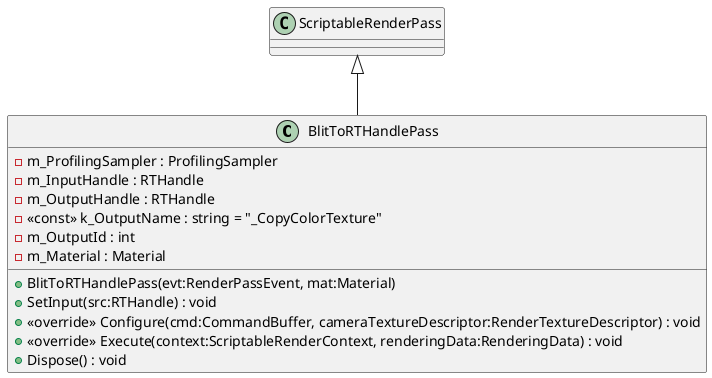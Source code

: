 @startuml
class BlitToRTHandlePass {
    - m_ProfilingSampler : ProfilingSampler
    - m_InputHandle : RTHandle
    - m_OutputHandle : RTHandle
    - <<const>> k_OutputName : string = "_CopyColorTexture"
    - m_OutputId : int
    - m_Material : Material
    + BlitToRTHandlePass(evt:RenderPassEvent, mat:Material)
    + SetInput(src:RTHandle) : void
    + <<override>> Configure(cmd:CommandBuffer, cameraTextureDescriptor:RenderTextureDescriptor) : void
    + <<override>> Execute(context:ScriptableRenderContext, renderingData:RenderingData) : void
    + Dispose() : void
}
ScriptableRenderPass <|-- BlitToRTHandlePass
@enduml
